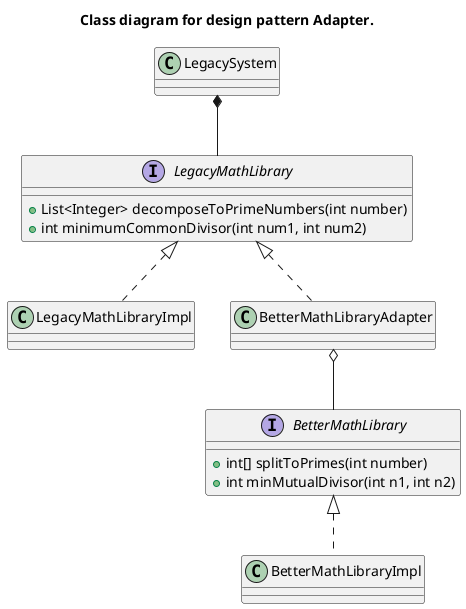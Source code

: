 @startuml

title Class diagram for design pattern Adapter.

class LegacySystem
interface LegacyMathLibrary {
    +List<Integer> decomposeToPrimeNumbers(int number)
    +int minimumCommonDivisor(int num1, int num2)
}

class LegacyMathLibraryImpl implements LegacyMathLibrary

interface BetterMathLibrary {
    +int[] splitToPrimes(int number)
    +int minMutualDivisor(int n1, int n2)
}

class BetterMathLibraryImpl implements BetterMathLibrary
class BetterMathLibraryAdapter implements LegacyMathLibrary

BetterMathLibraryAdapter o-- BetterMathLibrary
LegacySystem *-- LegacyMathLibrary

@enduml